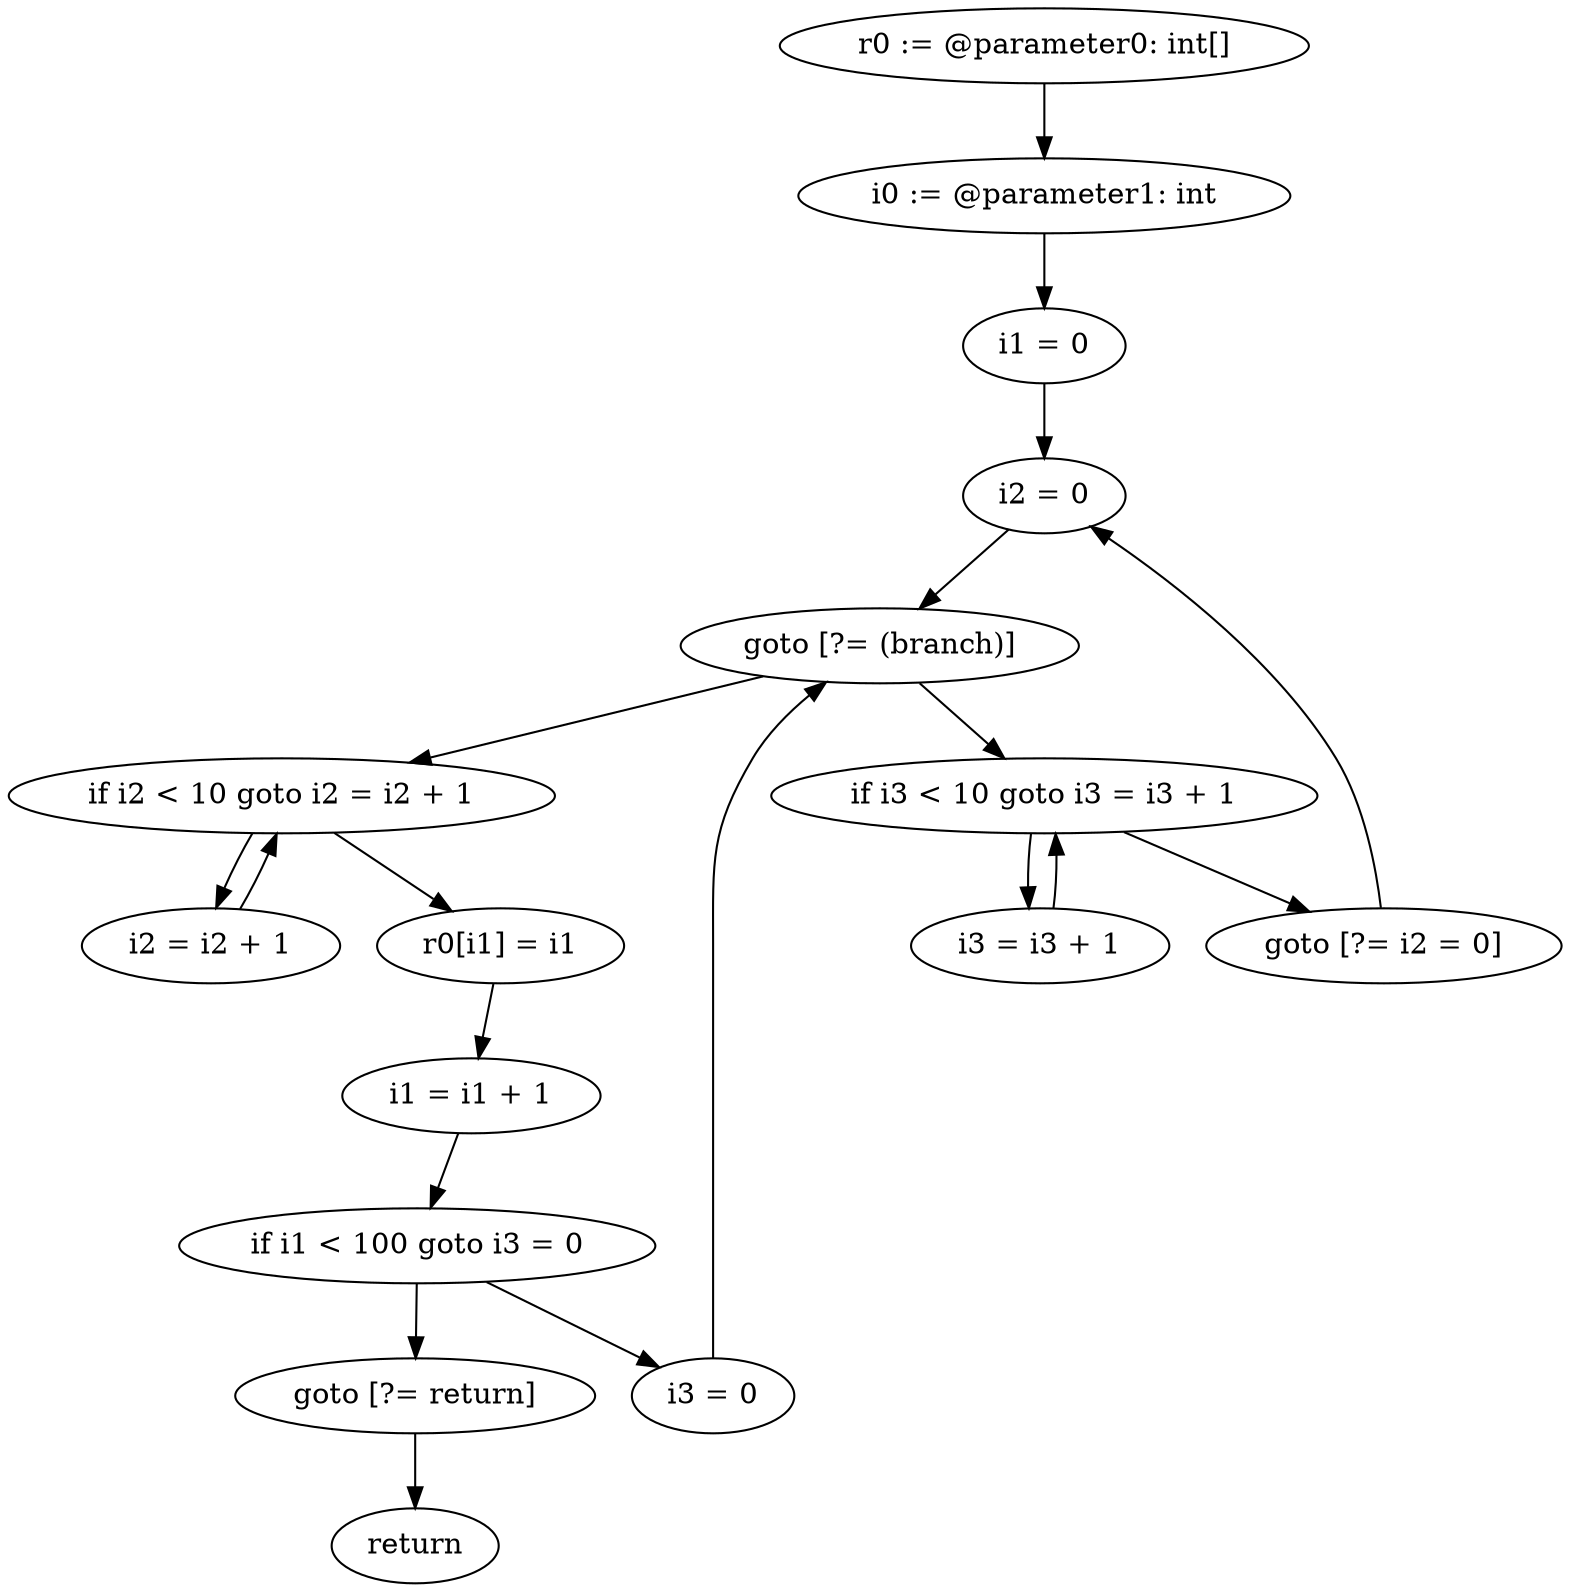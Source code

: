 digraph "unitGraph" {
    "r0 := @parameter0: int[]"
    "i0 := @parameter1: int"
    "i1 = 0"
    "i2 = 0"
    "goto [?= (branch)]"
    "i2 = i2 + 1"
    "if i2 < 10 goto i2 = i2 + 1"
    "r0[i1] = i1"
    "i1 = i1 + 1"
    "if i1 < 100 goto i3 = 0"
    "goto [?= return]"
    "i3 = 0"
    "i3 = i3 + 1"
    "if i3 < 10 goto i3 = i3 + 1"
    "goto [?= i2 = 0]"
    "return"
    "r0 := @parameter0: int[]"->"i0 := @parameter1: int";
    "i0 := @parameter1: int"->"i1 = 0";
    "i1 = 0"->"i2 = 0";
    "i2 = 0"->"goto [?= (branch)]";
    "goto [?= (branch)]"->"if i2 < 10 goto i2 = i2 + 1";
    "i2 = i2 + 1"->"if i2 < 10 goto i2 = i2 + 1";
    "if i2 < 10 goto i2 = i2 + 1"->"r0[i1] = i1";
    "if i2 < 10 goto i2 = i2 + 1"->"i2 = i2 + 1";
    "r0[i1] = i1"->"i1 = i1 + 1";
    "i1 = i1 + 1"->"if i1 < 100 goto i3 = 0";
    "if i1 < 100 goto i3 = 0"->"goto [?= return]";
    "if i1 < 100 goto i3 = 0"->"i3 = 0";
    "goto [?= return]"->"return";
    "i3 = 0"->"goto [?= (branch)]";
    "goto [?= (branch)]"->"if i3 < 10 goto i3 = i3 + 1";
    "i3 = i3 + 1"->"if i3 < 10 goto i3 = i3 + 1";
    "if i3 < 10 goto i3 = i3 + 1"->"goto [?= i2 = 0]";
    "if i3 < 10 goto i3 = i3 + 1"->"i3 = i3 + 1";
    "goto [?= i2 = 0]"->"i2 = 0";
}
